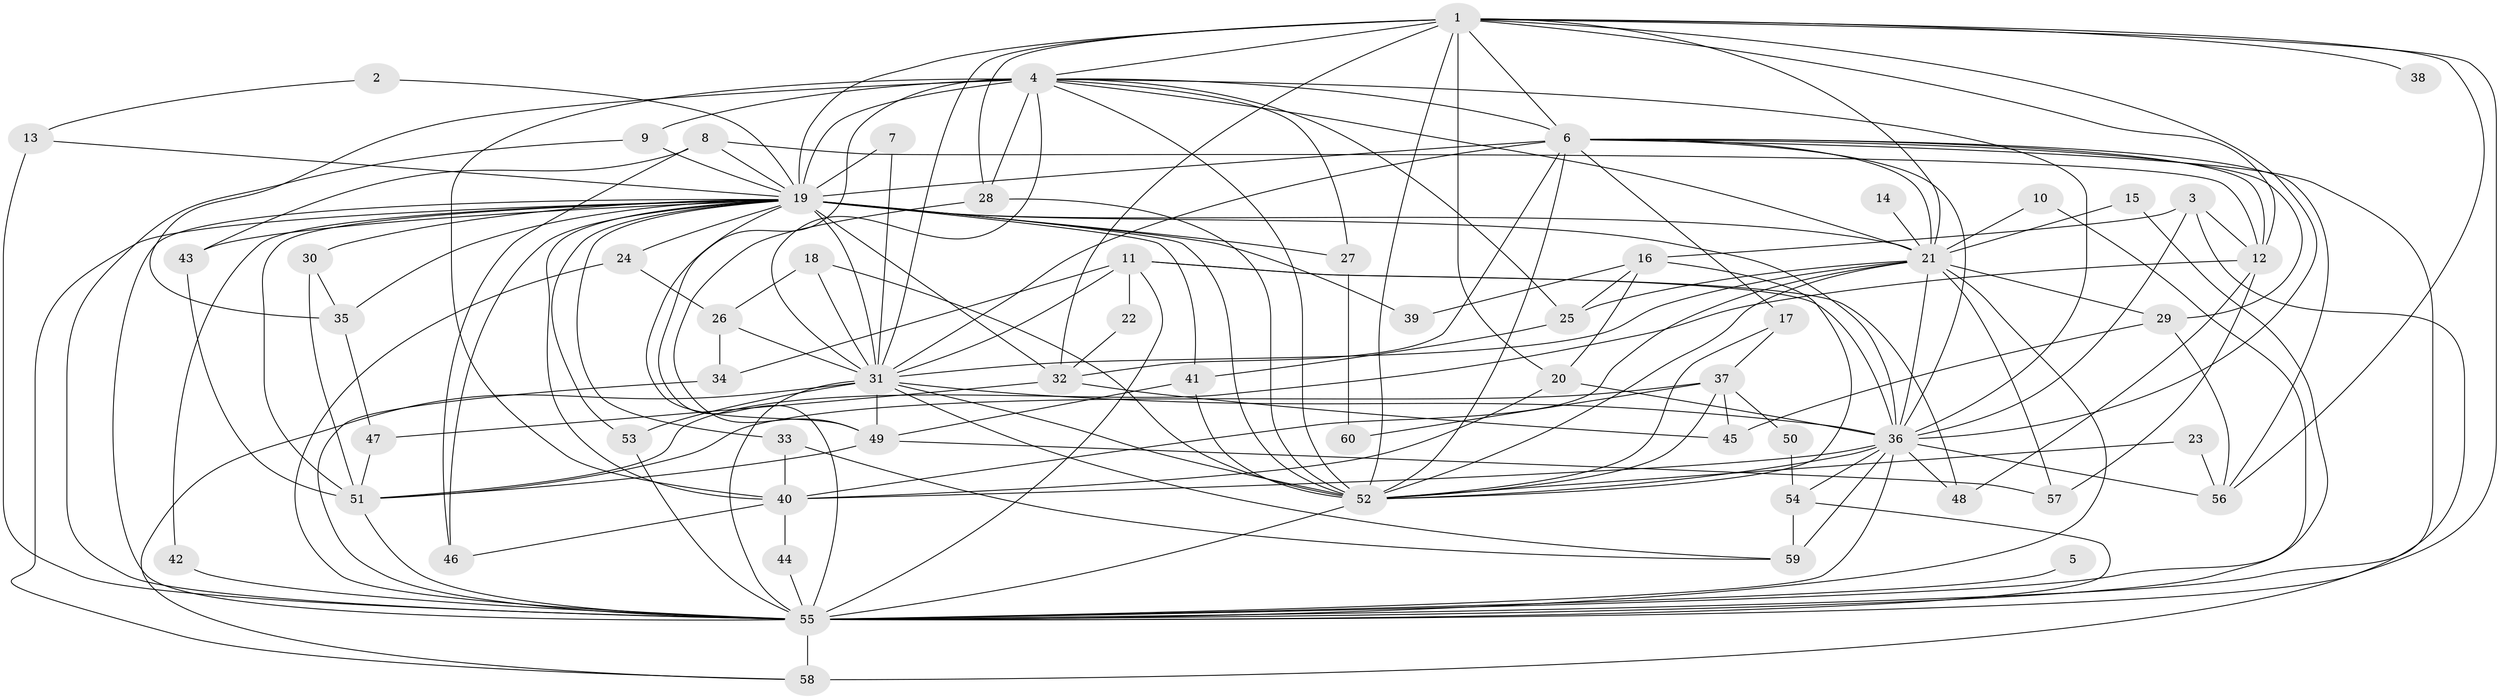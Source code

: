 // original degree distribution, {18: 0.025, 20: 0.008333333333333333, 19: 0.016666666666666666, 21: 0.008333333333333333, 26: 0.008333333333333333, 24: 0.008333333333333333, 31: 0.008333333333333333, 8: 0.008333333333333333, 5: 0.041666666666666664, 2: 0.5333333333333333, 3: 0.2, 10: 0.008333333333333333, 7: 0.025, 4: 0.08333333333333333, 6: 0.016666666666666666}
// Generated by graph-tools (version 1.1) at 2025/01/03/09/25 03:01:25]
// undirected, 60 vertices, 166 edges
graph export_dot {
graph [start="1"]
  node [color=gray90,style=filled];
  1;
  2;
  3;
  4;
  5;
  6;
  7;
  8;
  9;
  10;
  11;
  12;
  13;
  14;
  15;
  16;
  17;
  18;
  19;
  20;
  21;
  22;
  23;
  24;
  25;
  26;
  27;
  28;
  29;
  30;
  31;
  32;
  33;
  34;
  35;
  36;
  37;
  38;
  39;
  40;
  41;
  42;
  43;
  44;
  45;
  46;
  47;
  48;
  49;
  50;
  51;
  52;
  53;
  54;
  55;
  56;
  57;
  58;
  59;
  60;
  1 -- 4 [weight=1.0];
  1 -- 6 [weight=2.0];
  1 -- 12 [weight=1.0];
  1 -- 19 [weight=2.0];
  1 -- 20 [weight=1.0];
  1 -- 21 [weight=1.0];
  1 -- 28 [weight=1.0];
  1 -- 31 [weight=1.0];
  1 -- 32 [weight=1.0];
  1 -- 36 [weight=1.0];
  1 -- 38 [weight=1.0];
  1 -- 52 [weight=2.0];
  1 -- 55 [weight=1.0];
  1 -- 56 [weight=1.0];
  2 -- 13 [weight=1.0];
  2 -- 19 [weight=1.0];
  3 -- 12 [weight=1.0];
  3 -- 16 [weight=1.0];
  3 -- 36 [weight=1.0];
  3 -- 58 [weight=1.0];
  4 -- 6 [weight=2.0];
  4 -- 9 [weight=1.0];
  4 -- 19 [weight=3.0];
  4 -- 21 [weight=1.0];
  4 -- 25 [weight=1.0];
  4 -- 27 [weight=1.0];
  4 -- 28 [weight=1.0];
  4 -- 31 [weight=2.0];
  4 -- 35 [weight=2.0];
  4 -- 36 [weight=1.0];
  4 -- 40 [weight=2.0];
  4 -- 52 [weight=2.0];
  4 -- 55 [weight=1.0];
  5 -- 55 [weight=1.0];
  6 -- 12 [weight=1.0];
  6 -- 17 [weight=1.0];
  6 -- 19 [weight=2.0];
  6 -- 21 [weight=1.0];
  6 -- 29 [weight=1.0];
  6 -- 31 [weight=1.0];
  6 -- 32 [weight=2.0];
  6 -- 36 [weight=1.0];
  6 -- 52 [weight=1.0];
  6 -- 55 [weight=2.0];
  6 -- 56 [weight=1.0];
  7 -- 19 [weight=2.0];
  7 -- 31 [weight=1.0];
  8 -- 12 [weight=1.0];
  8 -- 19 [weight=1.0];
  8 -- 43 [weight=1.0];
  8 -- 46 [weight=1.0];
  9 -- 19 [weight=1.0];
  9 -- 55 [weight=1.0];
  10 -- 21 [weight=1.0];
  10 -- 55 [weight=1.0];
  11 -- 22 [weight=1.0];
  11 -- 31 [weight=1.0];
  11 -- 34 [weight=1.0];
  11 -- 36 [weight=1.0];
  11 -- 48 [weight=1.0];
  11 -- 55 [weight=1.0];
  12 -- 48 [weight=1.0];
  12 -- 51 [weight=1.0];
  12 -- 57 [weight=1.0];
  13 -- 19 [weight=1.0];
  13 -- 55 [weight=1.0];
  14 -- 21 [weight=1.0];
  15 -- 21 [weight=1.0];
  15 -- 55 [weight=1.0];
  16 -- 20 [weight=1.0];
  16 -- 25 [weight=1.0];
  16 -- 39 [weight=1.0];
  16 -- 52 [weight=1.0];
  17 -- 37 [weight=1.0];
  17 -- 52 [weight=1.0];
  18 -- 26 [weight=1.0];
  18 -- 31 [weight=1.0];
  18 -- 52 [weight=1.0];
  19 -- 21 [weight=5.0];
  19 -- 24 [weight=1.0];
  19 -- 27 [weight=2.0];
  19 -- 30 [weight=1.0];
  19 -- 31 [weight=2.0];
  19 -- 32 [weight=2.0];
  19 -- 33 [weight=1.0];
  19 -- 35 [weight=1.0];
  19 -- 36 [weight=2.0];
  19 -- 39 [weight=1.0];
  19 -- 40 [weight=1.0];
  19 -- 41 [weight=1.0];
  19 -- 42 [weight=1.0];
  19 -- 43 [weight=1.0];
  19 -- 46 [weight=2.0];
  19 -- 49 [weight=1.0];
  19 -- 51 [weight=3.0];
  19 -- 52 [weight=2.0];
  19 -- 53 [weight=1.0];
  19 -- 55 [weight=2.0];
  19 -- 58 [weight=1.0];
  20 -- 36 [weight=1.0];
  20 -- 40 [weight=1.0];
  21 -- 25 [weight=1.0];
  21 -- 29 [weight=1.0];
  21 -- 31 [weight=1.0];
  21 -- 36 [weight=1.0];
  21 -- 40 [weight=1.0];
  21 -- 52 [weight=1.0];
  21 -- 55 [weight=1.0];
  21 -- 57 [weight=1.0];
  22 -- 32 [weight=1.0];
  23 -- 52 [weight=1.0];
  23 -- 56 [weight=1.0];
  24 -- 26 [weight=1.0];
  24 -- 55 [weight=1.0];
  25 -- 41 [weight=1.0];
  26 -- 31 [weight=1.0];
  26 -- 34 [weight=1.0];
  27 -- 60 [weight=1.0];
  28 -- 49 [weight=1.0];
  28 -- 52 [weight=1.0];
  29 -- 45 [weight=1.0];
  29 -- 56 [weight=1.0];
  30 -- 35 [weight=1.0];
  30 -- 51 [weight=1.0];
  31 -- 36 [weight=2.0];
  31 -- 49 [weight=2.0];
  31 -- 52 [weight=1.0];
  31 -- 53 [weight=1.0];
  31 -- 55 [weight=1.0];
  31 -- 58 [weight=1.0];
  31 -- 59 [weight=1.0];
  32 -- 45 [weight=1.0];
  32 -- 47 [weight=1.0];
  33 -- 40 [weight=1.0];
  33 -- 59 [weight=1.0];
  34 -- 55 [weight=1.0];
  35 -- 47 [weight=1.0];
  36 -- 40 [weight=1.0];
  36 -- 48 [weight=1.0];
  36 -- 52 [weight=1.0];
  36 -- 54 [weight=1.0];
  36 -- 55 [weight=1.0];
  36 -- 56 [weight=2.0];
  36 -- 59 [weight=1.0];
  37 -- 45 [weight=1.0];
  37 -- 50 [weight=1.0];
  37 -- 51 [weight=1.0];
  37 -- 52 [weight=1.0];
  37 -- 60 [weight=1.0];
  40 -- 44 [weight=1.0];
  40 -- 46 [weight=1.0];
  41 -- 49 [weight=1.0];
  41 -- 52 [weight=1.0];
  42 -- 55 [weight=1.0];
  43 -- 51 [weight=1.0];
  44 -- 55 [weight=1.0];
  47 -- 51 [weight=1.0];
  49 -- 51 [weight=1.0];
  49 -- 57 [weight=1.0];
  50 -- 54 [weight=1.0];
  51 -- 55 [weight=1.0];
  52 -- 55 [weight=1.0];
  53 -- 55 [weight=1.0];
  54 -- 55 [weight=1.0];
  54 -- 59 [weight=2.0];
  55 -- 58 [weight=2.0];
}
